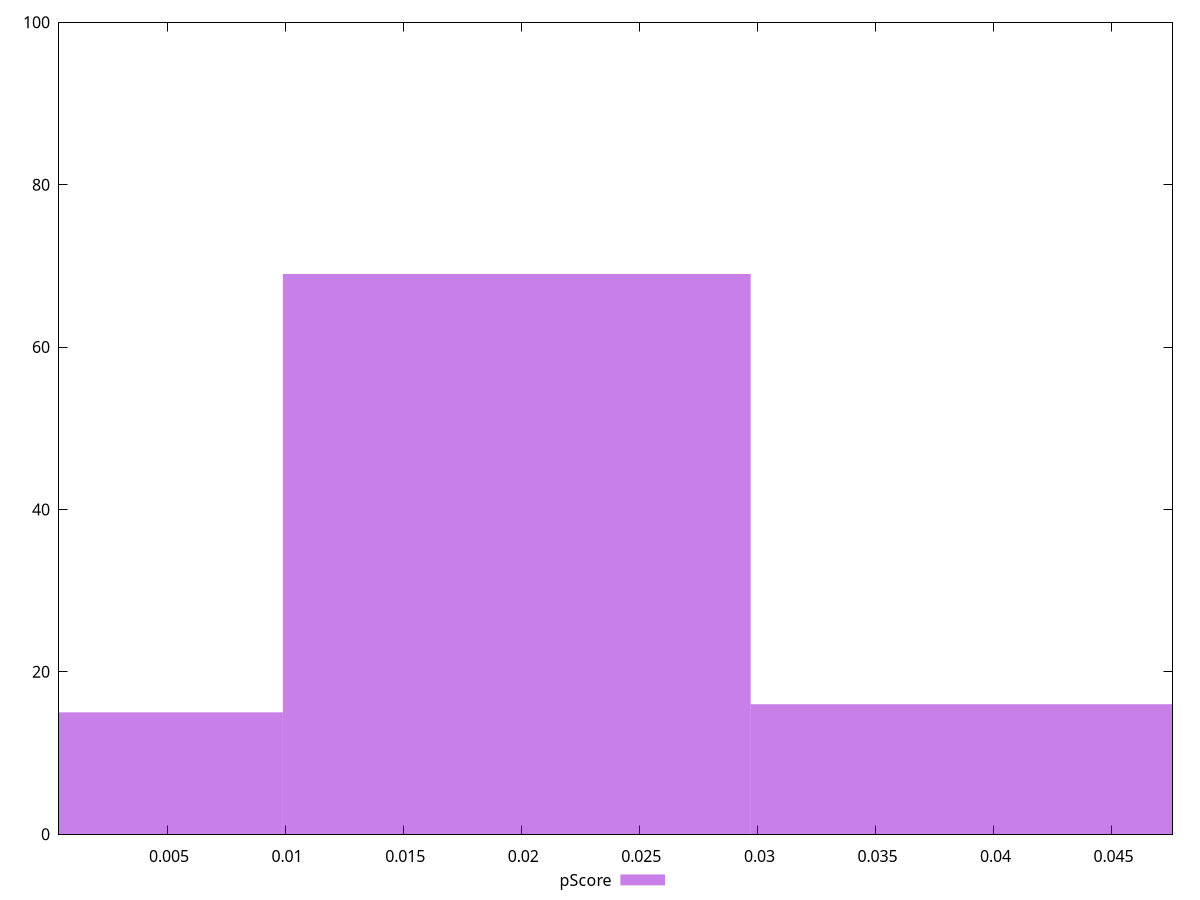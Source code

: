 reset

$pScore <<EOF
0 15
0.019810273181811586 69
0.03962054636362317 16
EOF

set key outside below
set boxwidth 0.019810273181811586
set xrange [0.00042606945572987165:0.04757866783942866]
set yrange [0:100]
set trange [0:100]
set style fill transparent solid 0.5 noborder
set terminal svg size 640, 490 enhanced background rgb 'white'
set output "report_00015_2021-02-09T16-11-33.973Z/largest-contentful-paint/samples/pages+cached+noadtech/pScore/histogram.svg"

plot $pScore title "pScore" with boxes

reset
